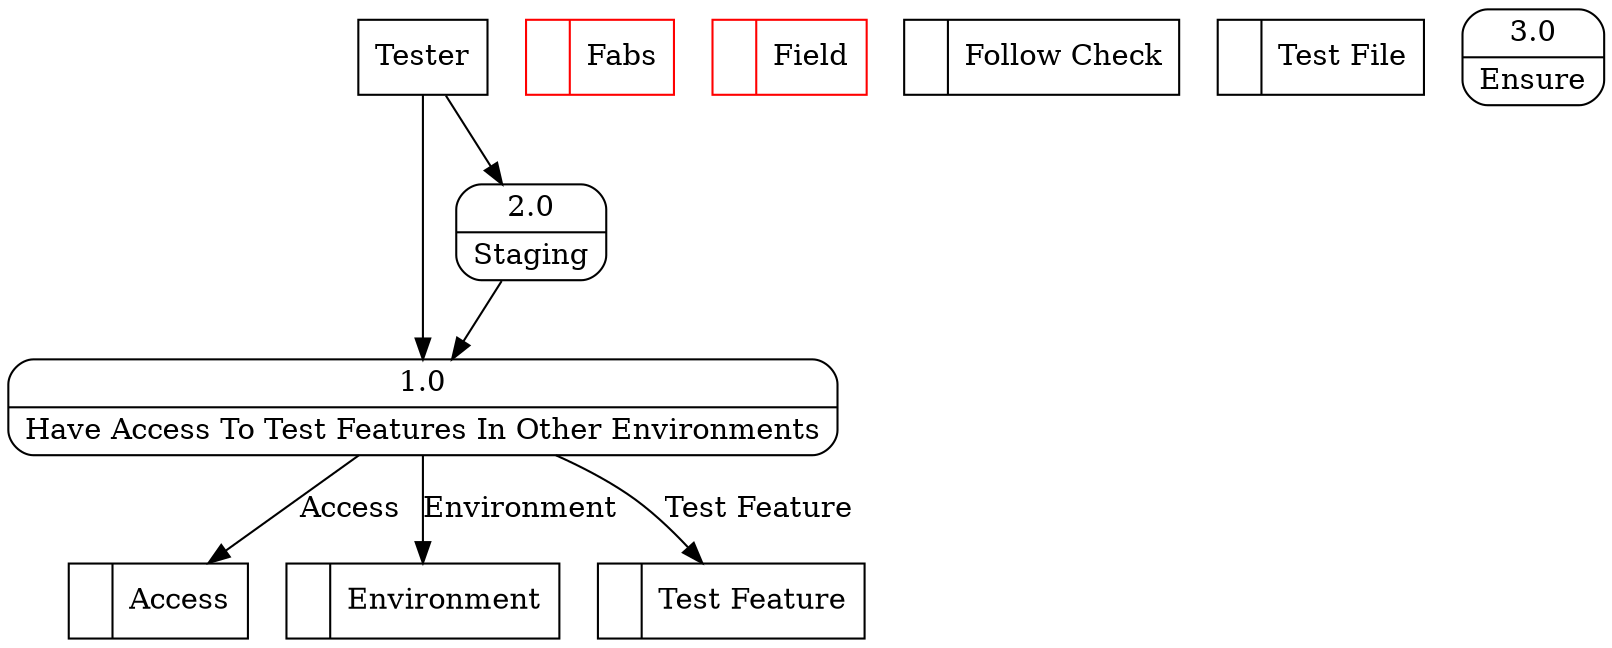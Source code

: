 digraph dfd2{ 
node[shape=record]
200 [label="<f0>  |<f1> Access " ];
201 [label="<f0>  |<f1> Environment " ];
202 [label="<f0>  |<f1> Fabs " color=red];
203 [label="<f0>  |<f1> Field " color=red];
204 [label="<f0>  |<f1> Follow Check " ];
205 [label="<f0>  |<f1> Test Feature " ];
206 [label="<f0>  |<f1> Test File " ];
207 [label="Tester" shape=box];
208 [label="{<f0> 1.0|<f1> Have Access To Test Features In Other Environments }" shape=Mrecord];
209 [label="{<f0> 2.0|<f1> Staging }" shape=Mrecord];
210 [label="{<f0> 3.0|<f1> Ensure }" shape=Mrecord];
207 -> 208
207 -> 209
208 -> 200 [label="Access"]
208 -> 205 [label="Test Feature"]
208 -> 201 [label="Environment"]
209 -> 208
}
